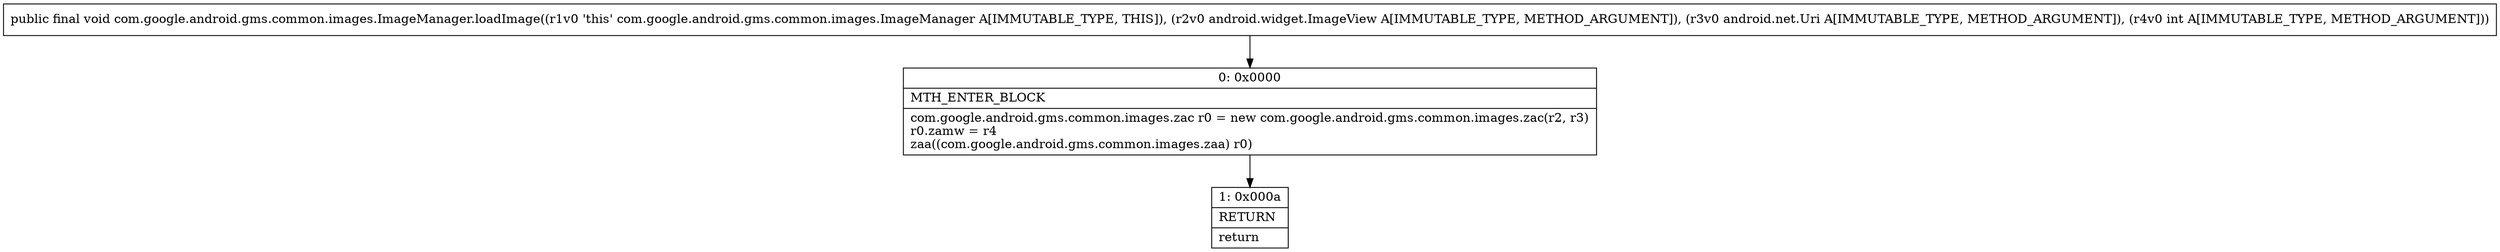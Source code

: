 digraph "CFG forcom.google.android.gms.common.images.ImageManager.loadImage(Landroid\/widget\/ImageView;Landroid\/net\/Uri;I)V" {
Node_0 [shape=record,label="{0\:\ 0x0000|MTH_ENTER_BLOCK\l|com.google.android.gms.common.images.zac r0 = new com.google.android.gms.common.images.zac(r2, r3)\lr0.zamw = r4\lzaa((com.google.android.gms.common.images.zaa) r0)\l}"];
Node_1 [shape=record,label="{1\:\ 0x000a|RETURN\l|return\l}"];
MethodNode[shape=record,label="{public final void com.google.android.gms.common.images.ImageManager.loadImage((r1v0 'this' com.google.android.gms.common.images.ImageManager A[IMMUTABLE_TYPE, THIS]), (r2v0 android.widget.ImageView A[IMMUTABLE_TYPE, METHOD_ARGUMENT]), (r3v0 android.net.Uri A[IMMUTABLE_TYPE, METHOD_ARGUMENT]), (r4v0 int A[IMMUTABLE_TYPE, METHOD_ARGUMENT])) }"];
MethodNode -> Node_0;
Node_0 -> Node_1;
}

